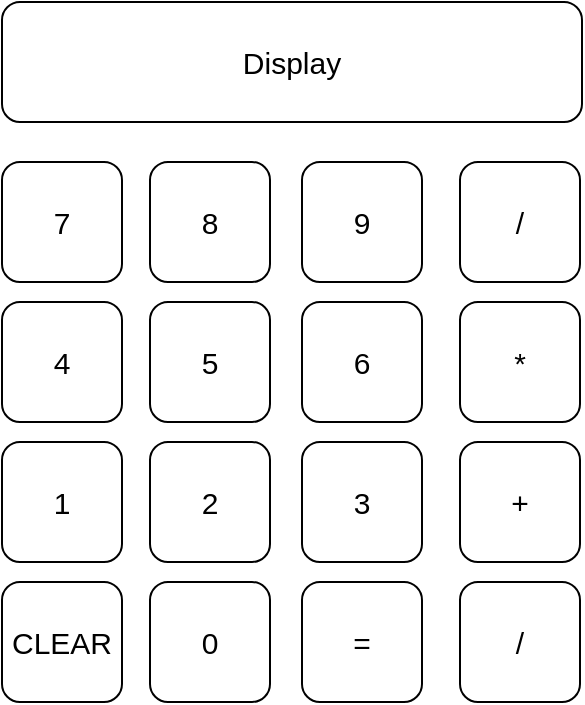 <mxfile version="24.7.12">
  <diagram name="Page-1" id="mZGmTD_7BPJK_VsaXUO8">
    <mxGraphModel dx="954" dy="592" grid="1" gridSize="11" guides="1" tooltips="1" connect="1" arrows="1" fold="1" page="0" pageScale="1" pageWidth="827" pageHeight="1169" math="0" shadow="0">
      <root>
        <mxCell id="0" />
        <mxCell id="1" parent="0" />
        <mxCell id="TLmozkFcP366Yc0Cbgc4-1" value="Display" style="rounded=1;whiteSpace=wrap;html=1;fontSize=15;" vertex="1" parent="1">
          <mxGeometry x="310" y="140" width="290" height="60" as="geometry" />
        </mxCell>
        <mxCell id="TLmozkFcP366Yc0Cbgc4-2" value="7" style="rounded=1;whiteSpace=wrap;html=1;fontSize=15;" vertex="1" parent="1">
          <mxGeometry x="310" y="220" width="60" height="60" as="geometry" />
        </mxCell>
        <mxCell id="TLmozkFcP366Yc0Cbgc4-3" value="8" style="rounded=1;whiteSpace=wrap;html=1;fontSize=15;" vertex="1" parent="1">
          <mxGeometry x="384" y="220" width="60" height="60" as="geometry" />
        </mxCell>
        <mxCell id="TLmozkFcP366Yc0Cbgc4-4" value="9" style="rounded=1;whiteSpace=wrap;html=1;fontSize=15;" vertex="1" parent="1">
          <mxGeometry x="460" y="220" width="60" height="60" as="geometry" />
        </mxCell>
        <mxCell id="TLmozkFcP366Yc0Cbgc4-6" value="/" style="rounded=1;whiteSpace=wrap;html=1;fontSize=15;" vertex="1" parent="1">
          <mxGeometry x="539" y="220" width="60" height="60" as="geometry" />
        </mxCell>
        <mxCell id="TLmozkFcP366Yc0Cbgc4-7" value="4" style="rounded=1;whiteSpace=wrap;html=1;fontSize=15;" vertex="1" parent="1">
          <mxGeometry x="310" y="290" width="60" height="60" as="geometry" />
        </mxCell>
        <mxCell id="TLmozkFcP366Yc0Cbgc4-8" value="5" style="rounded=1;whiteSpace=wrap;html=1;fontSize=15;" vertex="1" parent="1">
          <mxGeometry x="384" y="290" width="60" height="60" as="geometry" />
        </mxCell>
        <mxCell id="TLmozkFcP366Yc0Cbgc4-9" value="6" style="rounded=1;whiteSpace=wrap;html=1;fontSize=15;" vertex="1" parent="1">
          <mxGeometry x="460" y="290" width="60" height="60" as="geometry" />
        </mxCell>
        <mxCell id="TLmozkFcP366Yc0Cbgc4-10" value="*" style="rounded=1;whiteSpace=wrap;html=1;fontSize=15;" vertex="1" parent="1">
          <mxGeometry x="539" y="290" width="60" height="60" as="geometry" />
        </mxCell>
        <mxCell id="TLmozkFcP366Yc0Cbgc4-11" value="1" style="rounded=1;whiteSpace=wrap;html=1;fontSize=15;" vertex="1" parent="1">
          <mxGeometry x="310" y="360" width="60" height="60" as="geometry" />
        </mxCell>
        <mxCell id="TLmozkFcP366Yc0Cbgc4-12" value="2" style="rounded=1;whiteSpace=wrap;html=1;fontSize=15;" vertex="1" parent="1">
          <mxGeometry x="384" y="360" width="60" height="60" as="geometry" />
        </mxCell>
        <mxCell id="TLmozkFcP366Yc0Cbgc4-13" value="3" style="rounded=1;whiteSpace=wrap;html=1;fontSize=15;" vertex="1" parent="1">
          <mxGeometry x="460" y="360" width="60" height="60" as="geometry" />
        </mxCell>
        <mxCell id="TLmozkFcP366Yc0Cbgc4-14" value="+" style="rounded=1;whiteSpace=wrap;html=1;fontSize=15;" vertex="1" parent="1">
          <mxGeometry x="539" y="360" width="60" height="60" as="geometry" />
        </mxCell>
        <mxCell id="TLmozkFcP366Yc0Cbgc4-15" value="CLEAR" style="rounded=1;whiteSpace=wrap;html=1;fontSize=15;" vertex="1" parent="1">
          <mxGeometry x="310" y="430" width="60" height="60" as="geometry" />
        </mxCell>
        <mxCell id="TLmozkFcP366Yc0Cbgc4-16" value="0" style="rounded=1;whiteSpace=wrap;html=1;fontSize=15;" vertex="1" parent="1">
          <mxGeometry x="384" y="430" width="60" height="60" as="geometry" />
        </mxCell>
        <mxCell id="TLmozkFcP366Yc0Cbgc4-17" value="=" style="rounded=1;whiteSpace=wrap;html=1;fontSize=15;" vertex="1" parent="1">
          <mxGeometry x="460" y="430" width="60" height="60" as="geometry" />
        </mxCell>
        <mxCell id="TLmozkFcP366Yc0Cbgc4-18" value="/" style="rounded=1;whiteSpace=wrap;html=1;fontSize=15;" vertex="1" parent="1">
          <mxGeometry x="539" y="430" width="60" height="60" as="geometry" />
        </mxCell>
      </root>
    </mxGraphModel>
  </diagram>
</mxfile>
